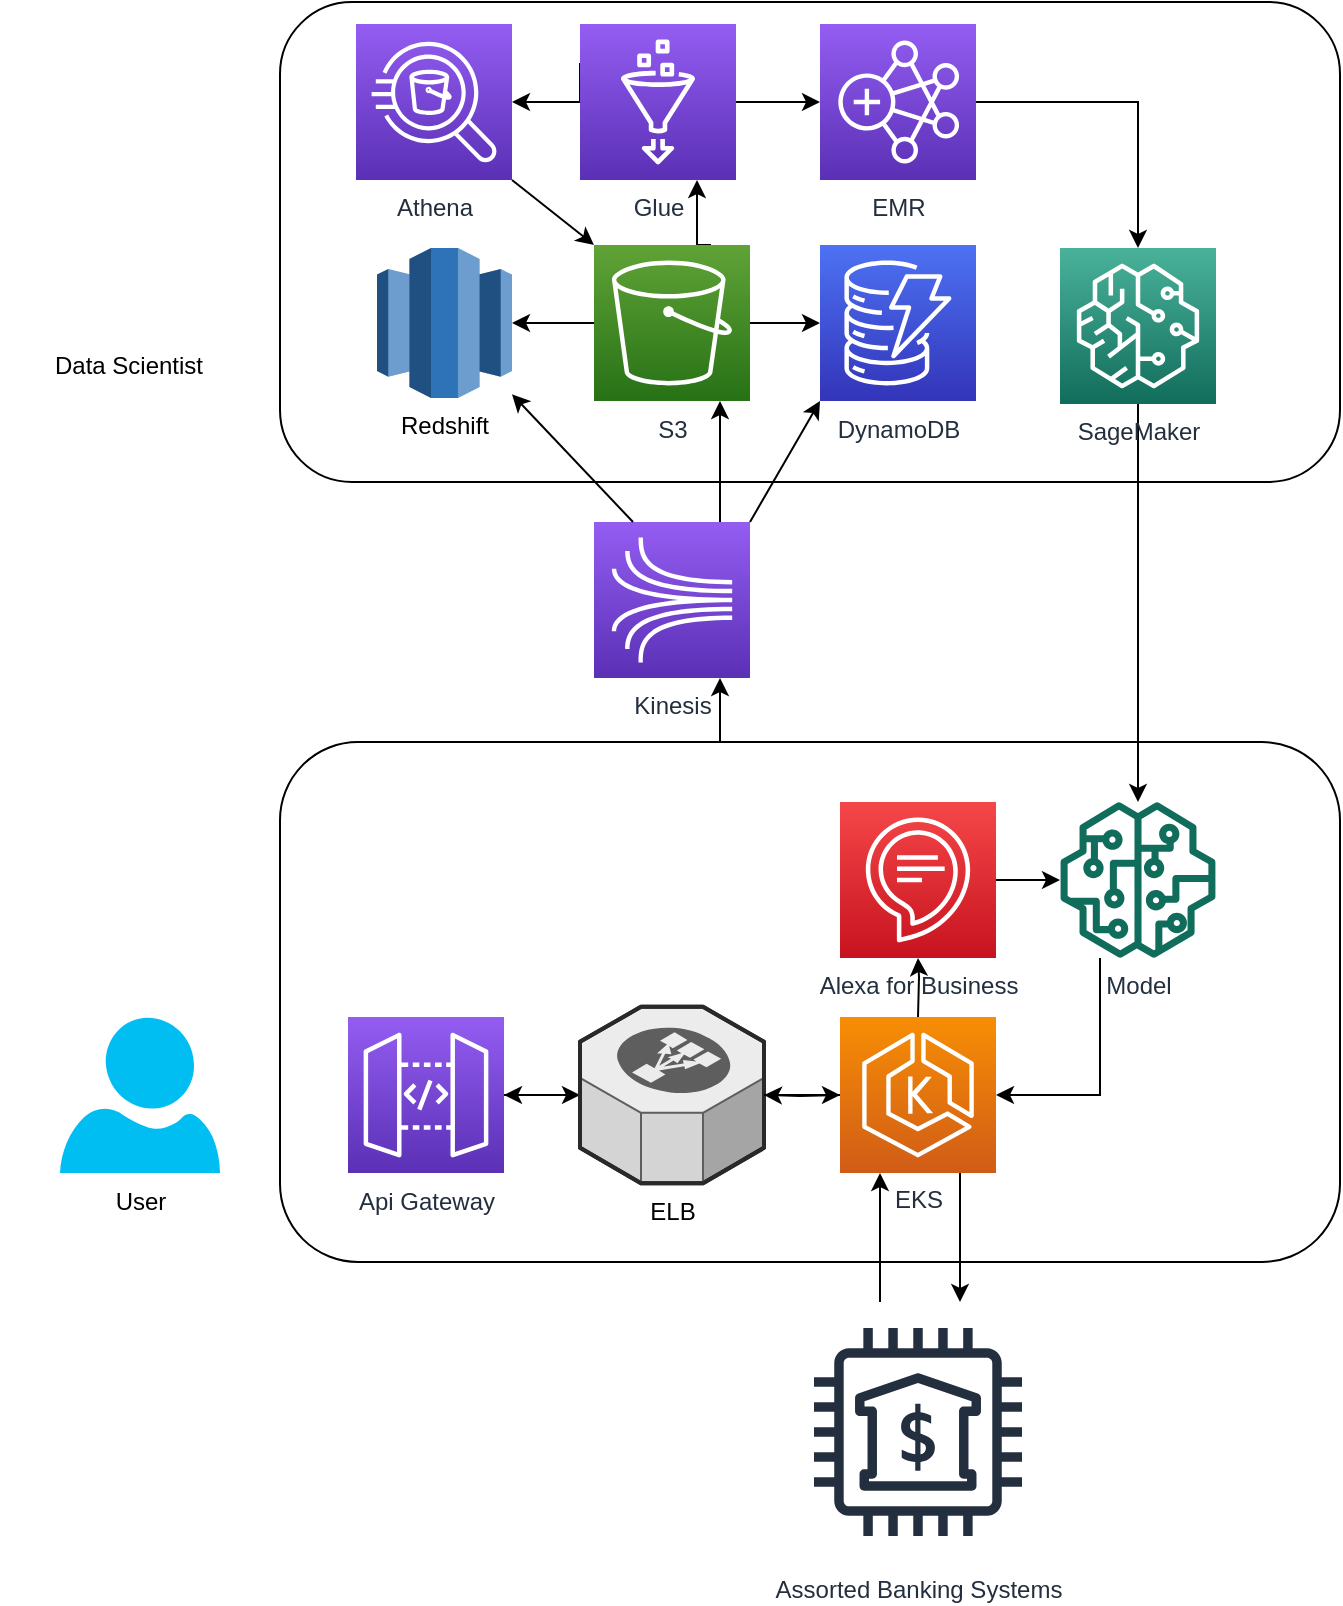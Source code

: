 <mxfile version="14.2.4" type="device"><diagram id="M6L-Qx_ei653UeSgPHqS" name="Page-1"><mxGraphModel dx="1422" dy="706" grid="1" gridSize="10" guides="1" tooltips="1" connect="1" arrows="1" fold="1" page="1" pageScale="1" pageWidth="827" pageHeight="1169" math="0" shadow="0"><root><mxCell id="0"/><mxCell id="1" parent="0"/><mxCell id="4IE46iQ8y_hZuUdqnYW3-48" value="" style="rounded=1;whiteSpace=wrap;html=1;" vertex="1" parent="1"><mxGeometry x="160" y="10" width="530" height="240" as="geometry"/></mxCell><mxCell id="4IE46iQ8y_hZuUdqnYW3-32" value="" style="rounded=1;whiteSpace=wrap;html=1;" vertex="1" parent="1"><mxGeometry x="160" y="380" width="530" height="260" as="geometry"/></mxCell><mxCell id="4IE46iQ8y_hZuUdqnYW3-5" style="edgeStyle=orthogonalEdgeStyle;rounded=0;orthogonalLoop=1;jettySize=auto;html=1;" edge="1" parent="1" source="4IE46iQ8y_hZuUdqnYW3-2"><mxGeometry relative="1" as="geometry"><mxPoint x="550" y="449" as="targetPoint"/></mxGeometry></mxCell><mxCell id="4IE46iQ8y_hZuUdqnYW3-2" value="Alexa for Business" style="points=[[0,0,0],[0.25,0,0],[0.5,0,0],[0.75,0,0],[1,0,0],[0,1,0],[0.25,1,0],[0.5,1,0],[0.75,1,0],[1,1,0],[0,0.25,0],[0,0.5,0],[0,0.75,0],[1,0.25,0],[1,0.5,0],[1,0.75,0]];outlineConnect=0;fontColor=#232F3E;gradientColor=#F54749;gradientDirection=north;fillColor=#C7131F;strokeColor=#ffffff;dashed=0;verticalLabelPosition=bottom;verticalAlign=top;align=center;html=1;fontSize=12;fontStyle=0;aspect=fixed;shape=mxgraph.aws4.resourceIcon;resIcon=mxgraph.aws4.alexa_for_business;" vertex="1" parent="1"><mxGeometry x="440" y="410" width="78" height="78" as="geometry"/></mxCell><mxCell id="4IE46iQ8y_hZuUdqnYW3-20" value="" style="edgeStyle=orthogonalEdgeStyle;rounded=0;orthogonalLoop=1;jettySize=auto;html=1;" edge="1" parent="1" source="4IE46iQ8y_hZuUdqnYW3-6" target="4IE46iQ8y_hZuUdqnYW3-18"><mxGeometry relative="1" as="geometry"/></mxCell><mxCell id="4IE46iQ8y_hZuUdqnYW3-6" value="Api Gateway" style="points=[[0,0,0],[0.25,0,0],[0.5,0,0],[0.75,0,0],[1,0,0],[0,1,0],[0.25,1,0],[0.5,1,0],[0.75,1,0],[1,1,0],[0,0.25,0],[0,0.5,0],[0,0.75,0],[1,0.25,0],[1,0.5,0],[1,0.75,0]];outlineConnect=0;fontColor=#232F3E;gradientColor=#945DF2;gradientDirection=north;fillColor=#5A30B5;strokeColor=#ffffff;dashed=0;verticalLabelPosition=bottom;verticalAlign=top;align=center;html=1;fontSize=12;fontStyle=0;aspect=fixed;shape=mxgraph.aws4.resourceIcon;resIcon=mxgraph.aws4.api_gateway;" vertex="1" parent="1"><mxGeometry x="194" y="517.5" width="78" height="78" as="geometry"/></mxCell><mxCell id="4IE46iQ8y_hZuUdqnYW3-28" value="" style="edgeStyle=orthogonalEdgeStyle;rounded=0;orthogonalLoop=1;jettySize=auto;html=1;" edge="1" parent="1" source="4IE46iQ8y_hZuUdqnYW3-10"><mxGeometry relative="1" as="geometry"><mxPoint x="460" y="595.5" as="targetPoint"/><Array as="points"><mxPoint x="460" y="630"/><mxPoint x="460" y="630"/></Array></mxGeometry></mxCell><mxCell id="4IE46iQ8y_hZuUdqnYW3-10" value="Assorted Banking Systems" style="outlineConnect=0;fontColor=#232F3E;gradientColor=none;strokeColor=#232F3E;fillColor=#ffffff;dashed=0;verticalLabelPosition=bottom;verticalAlign=top;align=center;html=1;fontSize=12;fontStyle=0;aspect=fixed;shape=mxgraph.aws4.resourceIcon;resIcon=mxgraph.aws4.bank;" vertex="1" parent="1"><mxGeometry x="414" y="660" width="130" height="130" as="geometry"/></mxCell><mxCell id="4IE46iQ8y_hZuUdqnYW3-12" style="edgeStyle=orthogonalEdgeStyle;rounded=0;orthogonalLoop=1;jettySize=auto;html=1;exitX=0.5;exitY=1;exitDx=0;exitDy=0;" edge="1" parent="1"><mxGeometry relative="1" as="geometry"><mxPoint x="487" y="659" as="sourcePoint"/><mxPoint x="487" y="659" as="targetPoint"/></mxGeometry></mxCell><mxCell id="4IE46iQ8y_hZuUdqnYW3-21" value="" style="edgeStyle=orthogonalEdgeStyle;rounded=0;orthogonalLoop=1;jettySize=auto;html=1;" edge="1" parent="1" target="4IE46iQ8y_hZuUdqnYW3-2"><mxGeometry relative="1" as="geometry"><mxPoint x="479" y="517.5" as="sourcePoint"/></mxGeometry></mxCell><mxCell id="4IE46iQ8y_hZuUdqnYW3-30" value="" style="edgeStyle=orthogonalEdgeStyle;rounded=0;orthogonalLoop=1;jettySize=auto;html=1;" edge="1" parent="1" source="4IE46iQ8y_hZuUdqnYW3-18" target="4IE46iQ8y_hZuUdqnYW3-6"><mxGeometry relative="1" as="geometry"/></mxCell><mxCell id="4IE46iQ8y_hZuUdqnYW3-18" value="ELB" style="verticalLabelPosition=bottom;html=1;verticalAlign=top;strokeWidth=1;align=center;outlineConnect=0;dashed=0;outlineConnect=0;shape=mxgraph.aws3d.elasticLoadBalancing;fillColor=#ECECEC;strokeColor=#5E5E5E;aspect=fixed;" vertex="1" parent="1"><mxGeometry x="310" y="512.41" width="92" height="88.17" as="geometry"/></mxCell><mxCell id="4IE46iQ8y_hZuUdqnYW3-27" value="" style="edgeStyle=orthogonalEdgeStyle;rounded=0;orthogonalLoop=1;jettySize=auto;html=1;" edge="1" parent="1" target="4IE46iQ8y_hZuUdqnYW3-10"><mxGeometry relative="1" as="geometry"><mxPoint x="500" y="595.5" as="sourcePoint"/><Array as="points"><mxPoint x="500" y="640"/><mxPoint x="500" y="640"/></Array></mxGeometry></mxCell><mxCell id="4IE46iQ8y_hZuUdqnYW3-29" value="" style="edgeStyle=orthogonalEdgeStyle;rounded=0;orthogonalLoop=1;jettySize=auto;html=1;" edge="1" parent="1" target="4IE46iQ8y_hZuUdqnYW3-18"><mxGeometry relative="1" as="geometry"><mxPoint x="440" y="556.5" as="sourcePoint"/></mxGeometry></mxCell><mxCell id="4IE46iQ8y_hZuUdqnYW3-24" value="" style="edgeStyle=orthogonalEdgeStyle;rounded=0;orthogonalLoop=1;jettySize=auto;html=1;" edge="1" parent="1" source="4IE46iQ8y_hZuUdqnYW3-18"><mxGeometry relative="1" as="geometry"><mxPoint x="402" y="556.495" as="sourcePoint"/><mxPoint x="440" y="556.5" as="targetPoint"/></mxGeometry></mxCell><mxCell id="4IE46iQ8y_hZuUdqnYW3-31" value="User" style="verticalLabelPosition=bottom;html=1;verticalAlign=top;align=center;strokeColor=none;fillColor=#00BEF2;shape=mxgraph.azure.user;" vertex="1" parent="1"><mxGeometry x="50" y="517.91" width="80" height="77.59" as="geometry"/></mxCell><mxCell id="4IE46iQ8y_hZuUdqnYW3-68" value="" style="edgeStyle=orthogonalEdgeStyle;rounded=0;orthogonalLoop=1;jettySize=auto;html=1;" edge="1" parent="1" source="4IE46iQ8y_hZuUdqnYW3-33" target="4IE46iQ8y_hZuUdqnYW3-67"><mxGeometry relative="1" as="geometry"/></mxCell><mxCell id="4IE46iQ8y_hZuUdqnYW3-69" value="" style="edgeStyle=orthogonalEdgeStyle;rounded=0;orthogonalLoop=1;jettySize=auto;html=1;" edge="1" parent="1" source="4IE46iQ8y_hZuUdqnYW3-33" target="4IE46iQ8y_hZuUdqnYW3-41"><mxGeometry relative="1" as="geometry"/></mxCell><mxCell id="4IE46iQ8y_hZuUdqnYW3-79" style="edgeStyle=orthogonalEdgeStyle;rounded=0;orthogonalLoop=1;jettySize=auto;html=1;exitX=0.75;exitY=0;exitDx=0;exitDy=0;exitPerimeter=0;entryX=0.75;entryY=1;entryDx=0;entryDy=0;entryPerimeter=0;" edge="1" parent="1" source="4IE46iQ8y_hZuUdqnYW3-33" target="4IE46iQ8y_hZuUdqnYW3-35"><mxGeometry relative="1" as="geometry"/></mxCell><mxCell id="4IE46iQ8y_hZuUdqnYW3-33" value="S3" style="points=[[0,0,0],[0.25,0,0],[0.5,0,0],[0.75,0,0],[1,0,0],[0,1,0],[0.25,1,0],[0.5,1,0],[0.75,1,0],[1,1,0],[0,0.25,0],[0,0.5,0],[0,0.75,0],[1,0.25,0],[1,0.5,0],[1,0.75,0]];outlineConnect=0;fontColor=#232F3E;gradientColor=#60A337;gradientDirection=north;fillColor=#277116;strokeColor=#ffffff;dashed=0;verticalLabelPosition=bottom;verticalAlign=top;align=center;html=1;fontSize=12;fontStyle=0;aspect=fixed;shape=mxgraph.aws4.resourceIcon;resIcon=mxgraph.aws4.s3;" vertex="1" parent="1"><mxGeometry x="317" y="131.5" width="78" height="78" as="geometry"/></mxCell><mxCell id="4IE46iQ8y_hZuUdqnYW3-39" style="edgeStyle=orthogonalEdgeStyle;rounded=0;orthogonalLoop=1;jettySize=auto;html=1;exitX=1;exitY=0.5;exitDx=0;exitDy=0;exitPerimeter=0;" edge="1" parent="1" source="4IE46iQ8y_hZuUdqnYW3-35" target="4IE46iQ8y_hZuUdqnYW3-38"><mxGeometry relative="1" as="geometry"/></mxCell><mxCell id="4IE46iQ8y_hZuUdqnYW3-44" style="edgeStyle=orthogonalEdgeStyle;rounded=0;orthogonalLoop=1;jettySize=auto;html=1;exitX=0;exitY=0.25;exitDx=0;exitDy=0;exitPerimeter=0;entryX=1;entryY=0.5;entryDx=0;entryDy=0;entryPerimeter=0;" edge="1" parent="1" source="4IE46iQ8y_hZuUdqnYW3-35" target="4IE46iQ8y_hZuUdqnYW3-43"><mxGeometry relative="1" as="geometry"><Array as="points"><mxPoint x="310" y="60"/></Array></mxGeometry></mxCell><mxCell id="4IE46iQ8y_hZuUdqnYW3-35" value="Glue" style="points=[[0,0,0],[0.25,0,0],[0.5,0,0],[0.75,0,0],[1,0,0],[0,1,0],[0.25,1,0],[0.5,1,0],[0.75,1,0],[1,1,0],[0,0.25,0],[0,0.5,0],[0,0.75,0],[1,0.25,0],[1,0.5,0],[1,0.75,0]];outlineConnect=0;fontColor=#232F3E;gradientColor=#945DF2;gradientDirection=north;fillColor=#5A30B5;strokeColor=#ffffff;dashed=0;verticalLabelPosition=bottom;verticalAlign=top;align=center;html=1;fontSize=12;fontStyle=0;aspect=fixed;shape=mxgraph.aws4.resourceIcon;resIcon=mxgraph.aws4.glue;" vertex="1" parent="1"><mxGeometry x="310" y="21" width="78" height="78" as="geometry"/></mxCell><mxCell id="4IE46iQ8y_hZuUdqnYW3-77" style="edgeStyle=orthogonalEdgeStyle;rounded=0;orthogonalLoop=1;jettySize=auto;html=1;exitX=1;exitY=0.5;exitDx=0;exitDy=0;exitPerimeter=0;entryX=0.5;entryY=0;entryDx=0;entryDy=0;entryPerimeter=0;" edge="1" parent="1" source="4IE46iQ8y_hZuUdqnYW3-38" target="4IE46iQ8y_hZuUdqnYW3-53"><mxGeometry relative="1" as="geometry"/></mxCell><mxCell id="4IE46iQ8y_hZuUdqnYW3-38" value="EMR" style="points=[[0,0,0],[0.25,0,0],[0.5,0,0],[0.75,0,0],[1,0,0],[0,1,0],[0.25,1,0],[0.5,1,0],[0.75,1,0],[1,1,0],[0,0.25,0],[0,0.5,0],[0,0.75,0],[1,0.25,0],[1,0.5,0],[1,0.75,0]];outlineConnect=0;fontColor=#232F3E;gradientColor=#945DF2;gradientDirection=north;fillColor=#5A30B5;strokeColor=#ffffff;dashed=0;verticalLabelPosition=bottom;verticalAlign=top;align=center;html=1;fontSize=12;fontStyle=0;aspect=fixed;shape=mxgraph.aws4.resourceIcon;resIcon=mxgraph.aws4.emr;" vertex="1" parent="1"><mxGeometry x="430" y="21" width="78" height="78" as="geometry"/></mxCell><mxCell id="4IE46iQ8y_hZuUdqnYW3-41" value="Redshift" style="outlineConnect=0;dashed=0;verticalLabelPosition=bottom;verticalAlign=top;align=center;html=1;shape=mxgraph.aws3.redshift;fillColor=#2E73B8;gradientColor=none;" vertex="1" parent="1"><mxGeometry x="208.5" y="133" width="67.5" height="75" as="geometry"/></mxCell><mxCell id="4IE46iQ8y_hZuUdqnYW3-43" value="Athena" style="points=[[0,0,0],[0.25,0,0],[0.5,0,0],[0.75,0,0],[1,0,0],[0,1,0],[0.25,1,0],[0.5,1,0],[0.75,1,0],[1,1,0],[0,0.25,0],[0,0.5,0],[0,0.75,0],[1,0.25,0],[1,0.5,0],[1,0.75,0]];outlineConnect=0;fontColor=#232F3E;gradientColor=#945DF2;gradientDirection=north;fillColor=#5A30B5;strokeColor=#ffffff;dashed=0;verticalLabelPosition=bottom;verticalAlign=top;align=center;html=1;fontSize=12;fontStyle=0;aspect=fixed;shape=mxgraph.aws4.resourceIcon;resIcon=mxgraph.aws4.athena;" vertex="1" parent="1"><mxGeometry x="198" y="21" width="78" height="78" as="geometry"/></mxCell><mxCell id="4IE46iQ8y_hZuUdqnYW3-49" value="Data Scientist" style="shape=image;html=1;verticalAlign=top;verticalLabelPosition=bottom;labelBackgroundColor=#ffffff;imageAspect=0;aspect=fixed;image=https://cdn3.iconfinder.com/data/icons/business-and-education-1/512/237_professor_student_scientist_teacher_school-128.png" vertex="1" parent="1"><mxGeometry x="20" y="50" width="128" height="128" as="geometry"/></mxCell><mxCell id="4IE46iQ8y_hZuUdqnYW3-80" style="edgeStyle=orthogonalEdgeStyle;rounded=0;orthogonalLoop=1;jettySize=auto;html=1;exitX=0.5;exitY=1;exitDx=0;exitDy=0;exitPerimeter=0;" edge="1" parent="1" source="4IE46iQ8y_hZuUdqnYW3-53" target="4IE46iQ8y_hZuUdqnYW3-55"><mxGeometry relative="1" as="geometry"/></mxCell><mxCell id="4IE46iQ8y_hZuUdqnYW3-53" value="SageMaker" style="points=[[0,0,0],[0.25,0,0],[0.5,0,0],[0.75,0,0],[1,0,0],[0,1,0],[0.25,1,0],[0.5,1,0],[0.75,1,0],[1,1,0],[0,0.25,0],[0,0.5,0],[0,0.75,0],[1,0.25,0],[1,0.5,0],[1,0.75,0]];outlineConnect=0;fontColor=#232F3E;gradientColor=#4AB29A;gradientDirection=north;fillColor=#116D5B;strokeColor=#ffffff;dashed=0;verticalLabelPosition=bottom;verticalAlign=top;align=center;html=1;fontSize=12;fontStyle=0;aspect=fixed;shape=mxgraph.aws4.resourceIcon;resIcon=mxgraph.aws4.sagemaker;" vertex="1" parent="1"><mxGeometry x="550" y="133" width="78" height="78" as="geometry"/></mxCell><mxCell id="4IE46iQ8y_hZuUdqnYW3-56" style="edgeStyle=orthogonalEdgeStyle;rounded=0;orthogonalLoop=1;jettySize=auto;html=1;entryX=1;entryY=0.5;entryDx=0;entryDy=0;entryPerimeter=0;" edge="1" parent="1" source="4IE46iQ8y_hZuUdqnYW3-55"><mxGeometry relative="1" as="geometry"><mxPoint x="518" y="556.5" as="targetPoint"/><Array as="points"><mxPoint x="570" y="557"/></Array></mxGeometry></mxCell><mxCell id="4IE46iQ8y_hZuUdqnYW3-55" value="Model" style="outlineConnect=0;fontColor=#232F3E;gradientColor=none;fillColor=#116D5B;strokeColor=none;dashed=0;verticalLabelPosition=bottom;verticalAlign=top;align=center;html=1;fontSize=12;fontStyle=0;aspect=fixed;pointerEvents=1;shape=mxgraph.aws4.sagemaker_model;" vertex="1" parent="1"><mxGeometry x="550" y="410" width="78" height="78" as="geometry"/></mxCell><mxCell id="4IE46iQ8y_hZuUdqnYW3-59" value="EKS" style="points=[[0,0,0],[0.25,0,0],[0.5,0,0],[0.75,0,0],[1,0,0],[0,1,0],[0.25,1,0],[0.5,1,0],[0.75,1,0],[1,1,0],[0,0.25,0],[0,0.5,0],[0,0.75,0],[1,0.25,0],[1,0.5,0],[1,0.75,0]];outlineConnect=0;fontColor=#232F3E;gradientColor=#F78E04;gradientDirection=north;fillColor=#D05C17;strokeColor=#ffffff;dashed=0;verticalLabelPosition=bottom;verticalAlign=top;align=center;html=1;fontSize=12;fontStyle=0;aspect=fixed;shape=mxgraph.aws4.resourceIcon;resIcon=mxgraph.aws4.eks;" vertex="1" parent="1"><mxGeometry x="440" y="517.49" width="78" height="78" as="geometry"/></mxCell><mxCell id="4IE46iQ8y_hZuUdqnYW3-67" value="DynamoDB" style="points=[[0,0,0],[0.25,0,0],[0.5,0,0],[0.75,0,0],[1,0,0],[0,1,0],[0.25,1,0],[0.5,1,0],[0.75,1,0],[1,1,0],[0,0.25,0],[0,0.5,0],[0,0.75,0],[1,0.25,0],[1,0.5,0],[1,0.75,0]];outlineConnect=0;fontColor=#232F3E;gradientColor=#4D72F3;gradientDirection=north;fillColor=#3334B9;strokeColor=#ffffff;dashed=0;verticalLabelPosition=bottom;verticalAlign=top;align=center;html=1;fontSize=12;fontStyle=0;aspect=fixed;shape=mxgraph.aws4.resourceIcon;resIcon=mxgraph.aws4.dynamodb;" vertex="1" parent="1"><mxGeometry x="430" y="131.5" width="78" height="78" as="geometry"/></mxCell><mxCell id="4IE46iQ8y_hZuUdqnYW3-71" value="" style="edgeStyle=orthogonalEdgeStyle;rounded=0;orthogonalLoop=1;jettySize=auto;html=1;" edge="1" parent="1" source="4IE46iQ8y_hZuUdqnYW3-32" target="4IE46iQ8y_hZuUdqnYW3-65"><mxGeometry relative="1" as="geometry"><Array as="points"><mxPoint x="380" y="370"/><mxPoint x="380" y="370"/></Array></mxGeometry></mxCell><mxCell id="4IE46iQ8y_hZuUdqnYW3-72" value="" style="edgeStyle=orthogonalEdgeStyle;rounded=0;orthogonalLoop=1;jettySize=auto;html=1;" edge="1" parent="1" source="4IE46iQ8y_hZuUdqnYW3-65" target="4IE46iQ8y_hZuUdqnYW3-33"><mxGeometry relative="1" as="geometry"><Array as="points"><mxPoint x="380" y="240"/><mxPoint x="380" y="240"/></Array></mxGeometry></mxCell><mxCell id="4IE46iQ8y_hZuUdqnYW3-65" value="Kinesis" style="points=[[0,0,0],[0.25,0,0],[0.5,0,0],[0.75,0,0],[1,0,0],[0,1,0],[0.25,1,0],[0.5,1,0],[0.75,1,0],[1,1,0],[0,0.25,0],[0,0.5,0],[0,0.75,0],[1,0.25,0],[1,0.5,0],[1,0.75,0]];outlineConnect=0;fontColor=#232F3E;gradientColor=#945DF2;gradientDirection=north;fillColor=#5A30B5;strokeColor=#ffffff;dashed=0;verticalLabelPosition=bottom;verticalAlign=top;align=center;html=1;fontSize=12;fontStyle=0;aspect=fixed;shape=mxgraph.aws4.resourceIcon;resIcon=mxgraph.aws4.kinesis;" vertex="1" parent="1"><mxGeometry x="317" y="270" width="78" height="78" as="geometry"/></mxCell><mxCell id="4IE46iQ8y_hZuUdqnYW3-74" value="" style="endArrow=classic;html=1;entryX=0;entryY=1;entryDx=0;entryDy=0;entryPerimeter=0;exitX=1;exitY=0;exitDx=0;exitDy=0;exitPerimeter=0;" edge="1" parent="1" source="4IE46iQ8y_hZuUdqnYW3-65" target="4IE46iQ8y_hZuUdqnYW3-67"><mxGeometry width="50" height="50" relative="1" as="geometry"><mxPoint x="370" y="350" as="sourcePoint"/><mxPoint x="420" y="300" as="targetPoint"/></mxGeometry></mxCell><mxCell id="4IE46iQ8y_hZuUdqnYW3-75" value="" style="endArrow=classic;html=1;exitX=0.25;exitY=0;exitDx=0;exitDy=0;exitPerimeter=0;" edge="1" parent="1" source="4IE46iQ8y_hZuUdqnYW3-65" target="4IE46iQ8y_hZuUdqnYW3-41"><mxGeometry width="50" height="50" relative="1" as="geometry"><mxPoint x="370" y="350" as="sourcePoint"/><mxPoint x="420" y="300" as="targetPoint"/></mxGeometry></mxCell><mxCell id="4IE46iQ8y_hZuUdqnYW3-78" value="" style="endArrow=classic;html=1;exitX=1;exitY=1;exitDx=0;exitDy=0;exitPerimeter=0;entryX=0;entryY=0;entryDx=0;entryDy=0;entryPerimeter=0;" edge="1" parent="1" source="4IE46iQ8y_hZuUdqnYW3-43" target="4IE46iQ8y_hZuUdqnYW3-33"><mxGeometry width="50" height="50" relative="1" as="geometry"><mxPoint x="370" y="350" as="sourcePoint"/><mxPoint x="420" y="300" as="targetPoint"/></mxGeometry></mxCell></root></mxGraphModel></diagram></mxfile>